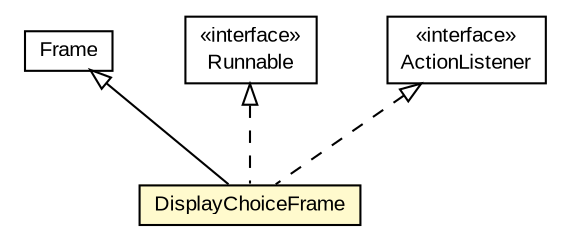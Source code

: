 #!/usr/local/bin/dot
#
# Class diagram 
# Generated by UMLGraph version 5.3 (http://www.umlgraph.org/)
#

digraph G {
	edge [fontname="arial",fontsize=10,labelfontname="arial",labelfontsize=10];
	node [fontname="arial",fontsize=10,shape=plaintext];
	nodesep=0.25;
	ranksep=0.5;
	// context.arch.service.DisplayChoiceFrame
	c56795 [label=<<table title="context.arch.service.DisplayChoiceFrame" border="0" cellborder="1" cellspacing="0" cellpadding="2" port="p" bgcolor="lemonChiffon" href="./DisplayChoiceFrame.html">
		<tr><td><table border="0" cellspacing="0" cellpadding="1">
<tr><td align="center" balign="center"> DisplayChoiceFrame </td></tr>
		</table></td></tr>
		</table>>, fontname="arial", fontcolor="black", fontsize=10.0];
	//context.arch.service.DisplayChoiceFrame extends java.awt.Frame
	c57080:p -> c56795:p [dir=back,arrowtail=empty];
	//context.arch.service.DisplayChoiceFrame implements java.lang.Runnable
	c57081:p -> c56795:p [dir=back,arrowtail=empty,style=dashed];
	//context.arch.service.DisplayChoiceFrame implements java.awt.event.ActionListener
	c57082:p -> c56795:p [dir=back,arrowtail=empty,style=dashed];
	// java.lang.Runnable
	c57081 [label=<<table title="java.lang.Runnable" border="0" cellborder="1" cellspacing="0" cellpadding="2" port="p" href="http://java.sun.com/j2se/1.4.2/docs/api/java/lang/Runnable.html">
		<tr><td><table border="0" cellspacing="0" cellpadding="1">
<tr><td align="center" balign="center"> &#171;interface&#187; </td></tr>
<tr><td align="center" balign="center"> Runnable </td></tr>
		</table></td></tr>
		</table>>, fontname="arial", fontcolor="black", fontsize=10.0];
	// java.awt.event.ActionListener
	c57082 [label=<<table title="java.awt.event.ActionListener" border="0" cellborder="1" cellspacing="0" cellpadding="2" port="p" href="http://java.sun.com/j2se/1.4.2/docs/api/java/awt/event/ActionListener.html">
		<tr><td><table border="0" cellspacing="0" cellpadding="1">
<tr><td align="center" balign="center"> &#171;interface&#187; </td></tr>
<tr><td align="center" balign="center"> ActionListener </td></tr>
		</table></td></tr>
		</table>>, fontname="arial", fontcolor="black", fontsize=10.0];
	// java.awt.Frame
	c57080 [label=<<table title="java.awt.Frame" border="0" cellborder="1" cellspacing="0" cellpadding="2" port="p" href="http://java.sun.com/j2se/1.4.2/docs/api/java/awt/Frame.html">
		<tr><td><table border="0" cellspacing="0" cellpadding="1">
<tr><td align="center" balign="center"> Frame </td></tr>
		</table></td></tr>
		</table>>, fontname="arial", fontcolor="black", fontsize=10.0];
}

